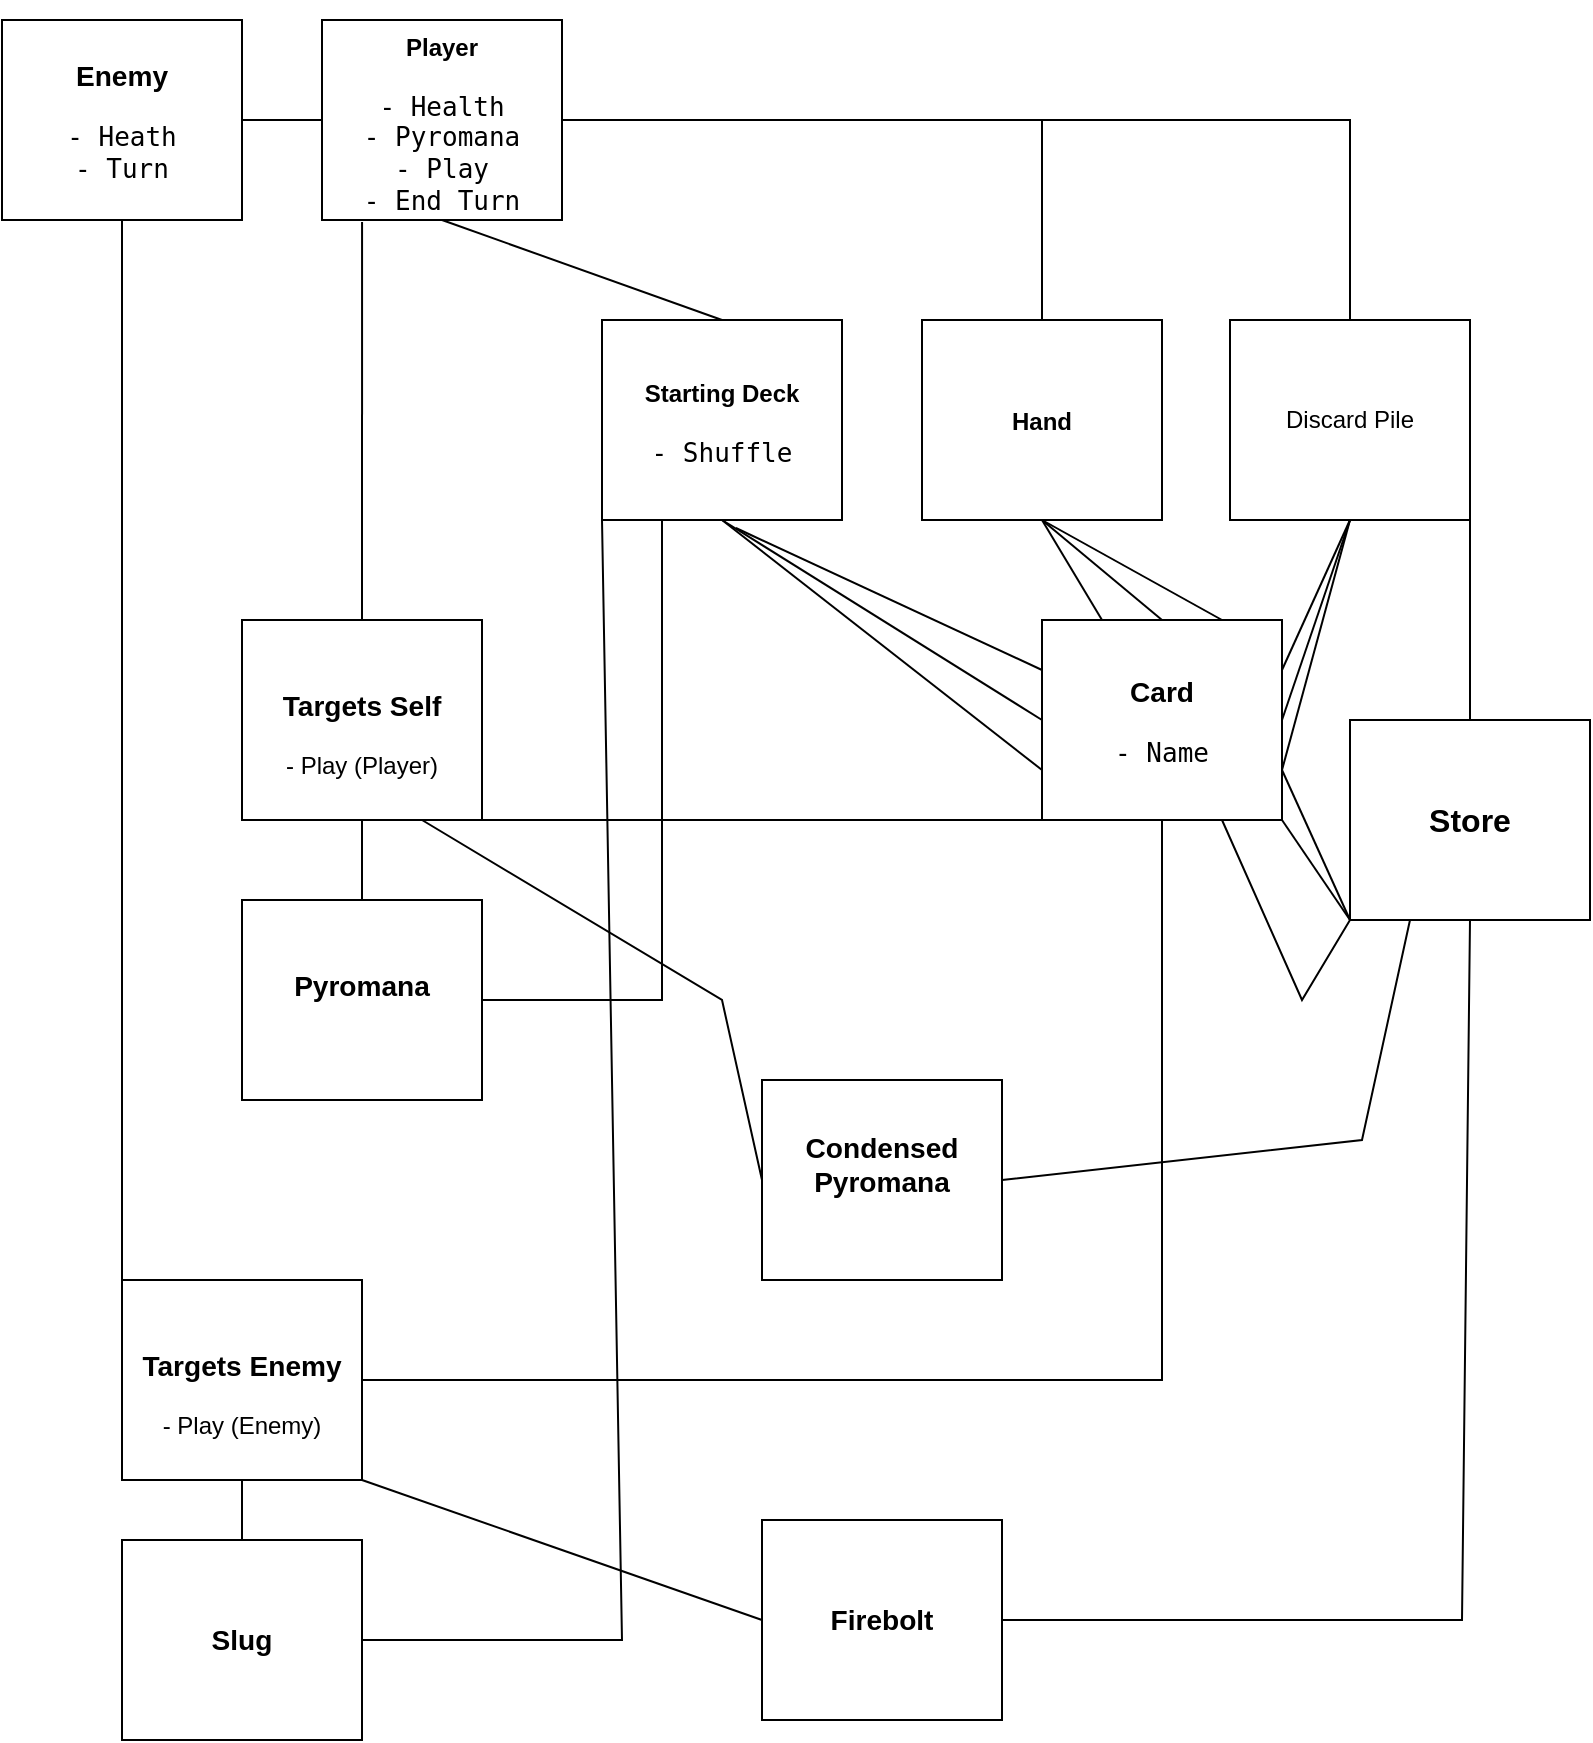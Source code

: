 <mxfile version="24.8.4">
  <diagram name="Page-1" id="t5Wb0asTRuvKsqMnSSx4">
    <mxGraphModel dx="1434" dy="753" grid="1" gridSize="10" guides="1" tooltips="1" connect="1" arrows="1" fold="1" page="1" pageScale="1" pageWidth="827" pageHeight="1169" math="0" shadow="0">
      <root>
        <mxCell id="0" />
        <mxCell id="1" parent="0" />
        <mxCell id="YrzJOqZfdvEQFL6Ilnsr-1" value="&lt;h3&gt;&lt;font style=&quot;font-size: 12px;&quot;&gt;Player&lt;/font&gt;&lt;/h3&gt;&lt;pre&gt;&lt;font size=&quot;3&quot;&gt;- Health&lt;br&gt;- Pyromana&lt;br&gt;- Play&lt;br&gt;- End Turn&lt;br&gt;&lt;/font&gt;&lt;/pre&gt;" style="rounded=0;whiteSpace=wrap;html=1;" vertex="1" parent="1">
          <mxGeometry x="180" y="200" width="120" height="100" as="geometry" />
        </mxCell>
        <mxCell id="YrzJOqZfdvEQFL6Ilnsr-2" value="&lt;h3&gt;&lt;font style=&quot;font-size: 12px;&quot;&gt;Starting Deck&lt;/font&gt;&lt;/h3&gt;&lt;pre&gt;&lt;font size=&quot;3&quot;&gt;- Shuffle&lt;br&gt;&lt;/font&gt;&lt;/pre&gt;" style="rounded=0;whiteSpace=wrap;html=1;" vertex="1" parent="1">
          <mxGeometry x="320" y="350" width="120" height="100" as="geometry" />
        </mxCell>
        <mxCell id="YrzJOqZfdvEQFL6Ilnsr-3" value="" style="endArrow=none;html=1;rounded=0;entryX=0.5;entryY=1;entryDx=0;entryDy=0;exitX=0.5;exitY=0;exitDx=0;exitDy=0;" edge="1" parent="1" source="YrzJOqZfdvEQFL6Ilnsr-2" target="YrzJOqZfdvEQFL6Ilnsr-1">
          <mxGeometry width="50" height="50" relative="1" as="geometry">
            <mxPoint x="610" y="500" as="sourcePoint" />
            <mxPoint x="660" y="450" as="targetPoint" />
          </mxGeometry>
        </mxCell>
        <mxCell id="YrzJOqZfdvEQFL6Ilnsr-4" value="&lt;h3&gt;&lt;font style=&quot;font-size: 12px;&quot;&gt;Hand&lt;/font&gt;&lt;/h3&gt;" style="rounded=0;whiteSpace=wrap;html=1;" vertex="1" parent="1">
          <mxGeometry x="480" y="350" width="120" height="100" as="geometry" />
        </mxCell>
        <mxCell id="YrzJOqZfdvEQFL6Ilnsr-5" value="Discard Pile" style="rounded=0;whiteSpace=wrap;html=1;" vertex="1" parent="1">
          <mxGeometry x="634" y="350" width="120" height="100" as="geometry" />
        </mxCell>
        <mxCell id="YrzJOqZfdvEQFL6Ilnsr-8" value="" style="endArrow=none;html=1;rounded=0;exitX=1;exitY=0.5;exitDx=0;exitDy=0;entryX=0.5;entryY=0;entryDx=0;entryDy=0;" edge="1" parent="1" source="YrzJOqZfdvEQFL6Ilnsr-1" target="YrzJOqZfdvEQFL6Ilnsr-4">
          <mxGeometry width="50" height="50" relative="1" as="geometry">
            <mxPoint x="570" y="250" as="sourcePoint" />
            <mxPoint x="620" y="200" as="targetPoint" />
            <Array as="points">
              <mxPoint x="540" y="250" />
            </Array>
          </mxGeometry>
        </mxCell>
        <mxCell id="YrzJOqZfdvEQFL6Ilnsr-9" value="" style="endArrow=none;html=1;rounded=0;entryX=0.5;entryY=0;entryDx=0;entryDy=0;" edge="1" parent="1" target="YrzJOqZfdvEQFL6Ilnsr-5">
          <mxGeometry width="50" height="50" relative="1" as="geometry">
            <mxPoint x="540" y="250" as="sourcePoint" />
            <mxPoint x="620" y="200" as="targetPoint" />
            <Array as="points">
              <mxPoint x="694" y="250" />
            </Array>
          </mxGeometry>
        </mxCell>
        <mxCell id="YrzJOqZfdvEQFL6Ilnsr-11" value="&lt;h3&gt;Enemy&lt;br&gt;&lt;/h3&gt;&lt;pre&gt;&lt;font size=&quot;3&quot;&gt;- Heath&lt;br&gt;- Turn&lt;br&gt;&lt;/font&gt;&lt;/pre&gt;" style="rounded=0;whiteSpace=wrap;html=1;" vertex="1" parent="1">
          <mxGeometry x="20" y="200" width="120" height="100" as="geometry" />
        </mxCell>
        <mxCell id="YrzJOqZfdvEQFL6Ilnsr-15" value="&lt;h3&gt;Card&lt;br&gt;&lt;/h3&gt;&lt;pre&gt;&lt;font size=&quot;3&quot;&gt;- Name&lt;br&gt;&lt;/font&gt;&lt;/pre&gt;" style="rounded=0;whiteSpace=wrap;html=1;" vertex="1" parent="1">
          <mxGeometry x="540" y="500" width="120" height="100" as="geometry" />
        </mxCell>
        <mxCell id="YrzJOqZfdvEQFL6Ilnsr-16" value="" style="endArrow=none;html=1;rounded=0;exitX=0.5;exitY=1;exitDx=0;exitDy=0;entryX=0;entryY=0.5;entryDx=0;entryDy=0;" edge="1" parent="1" source="YrzJOqZfdvEQFL6Ilnsr-2" target="YrzJOqZfdvEQFL6Ilnsr-15">
          <mxGeometry width="50" height="50" relative="1" as="geometry">
            <mxPoint x="570" y="430" as="sourcePoint" />
            <mxPoint x="620" y="380" as="targetPoint" />
          </mxGeometry>
        </mxCell>
        <mxCell id="YrzJOqZfdvEQFL6Ilnsr-17" value="" style="endArrow=none;html=1;rounded=0;exitX=0.558;exitY=1.04;exitDx=0;exitDy=0;exitPerimeter=0;entryX=0;entryY=0.25;entryDx=0;entryDy=0;" edge="1" parent="1" source="YrzJOqZfdvEQFL6Ilnsr-2" target="YrzJOqZfdvEQFL6Ilnsr-15">
          <mxGeometry width="50" height="50" relative="1" as="geometry">
            <mxPoint x="570" y="430" as="sourcePoint" />
            <mxPoint x="620" y="380" as="targetPoint" />
          </mxGeometry>
        </mxCell>
        <mxCell id="YrzJOqZfdvEQFL6Ilnsr-18" value="" style="endArrow=none;html=1;rounded=0;exitX=0.5;exitY=1;exitDx=0;exitDy=0;entryX=0;entryY=0.75;entryDx=0;entryDy=0;" edge="1" parent="1" source="YrzJOqZfdvEQFL6Ilnsr-2" target="YrzJOqZfdvEQFL6Ilnsr-15">
          <mxGeometry width="50" height="50" relative="1" as="geometry">
            <mxPoint x="570" y="430" as="sourcePoint" />
            <mxPoint x="620" y="380" as="targetPoint" />
          </mxGeometry>
        </mxCell>
        <mxCell id="YrzJOqZfdvEQFL6Ilnsr-19" value="" style="endArrow=none;html=1;rounded=0;exitX=0.5;exitY=1;exitDx=0;exitDy=0;entryX=0.5;entryY=0;entryDx=0;entryDy=0;" edge="1" parent="1" source="YrzJOqZfdvEQFL6Ilnsr-4" target="YrzJOqZfdvEQFL6Ilnsr-15">
          <mxGeometry width="50" height="50" relative="1" as="geometry">
            <mxPoint x="570" y="430" as="sourcePoint" />
            <mxPoint x="620" y="380" as="targetPoint" />
          </mxGeometry>
        </mxCell>
        <mxCell id="YrzJOqZfdvEQFL6Ilnsr-20" value="" style="endArrow=none;html=1;rounded=0;exitX=0.5;exitY=1;exitDx=0;exitDy=0;entryX=0.25;entryY=0;entryDx=0;entryDy=0;" edge="1" parent="1" source="YrzJOqZfdvEQFL6Ilnsr-4" target="YrzJOqZfdvEQFL6Ilnsr-15">
          <mxGeometry width="50" height="50" relative="1" as="geometry">
            <mxPoint x="570" y="430" as="sourcePoint" />
            <mxPoint x="620" y="380" as="targetPoint" />
          </mxGeometry>
        </mxCell>
        <mxCell id="YrzJOqZfdvEQFL6Ilnsr-21" value="" style="endArrow=none;html=1;rounded=0;entryX=0.75;entryY=0;entryDx=0;entryDy=0;" edge="1" parent="1" target="YrzJOqZfdvEQFL6Ilnsr-15">
          <mxGeometry width="50" height="50" relative="1" as="geometry">
            <mxPoint x="540" y="450" as="sourcePoint" />
            <mxPoint x="620" y="380" as="targetPoint" />
          </mxGeometry>
        </mxCell>
        <mxCell id="YrzJOqZfdvEQFL6Ilnsr-22" value="" style="endArrow=none;html=1;rounded=0;exitX=0.5;exitY=1;exitDx=0;exitDy=0;entryX=1;entryY=0.25;entryDx=0;entryDy=0;" edge="1" parent="1" source="YrzJOqZfdvEQFL6Ilnsr-5" target="YrzJOqZfdvEQFL6Ilnsr-15">
          <mxGeometry width="50" height="50" relative="1" as="geometry">
            <mxPoint x="570" y="430" as="sourcePoint" />
            <mxPoint x="620" y="380" as="targetPoint" />
          </mxGeometry>
        </mxCell>
        <mxCell id="YrzJOqZfdvEQFL6Ilnsr-23" value="" style="endArrow=none;html=1;rounded=0;exitX=0.5;exitY=1;exitDx=0;exitDy=0;entryX=1;entryY=0.5;entryDx=0;entryDy=0;" edge="1" parent="1" source="YrzJOqZfdvEQFL6Ilnsr-5" target="YrzJOqZfdvEQFL6Ilnsr-15">
          <mxGeometry width="50" height="50" relative="1" as="geometry">
            <mxPoint x="570" y="430" as="sourcePoint" />
            <mxPoint x="620" y="380" as="targetPoint" />
          </mxGeometry>
        </mxCell>
        <mxCell id="YrzJOqZfdvEQFL6Ilnsr-24" value="" style="endArrow=none;html=1;rounded=0;exitX=0.5;exitY=1;exitDx=0;exitDy=0;entryX=1;entryY=0.75;entryDx=0;entryDy=0;" edge="1" parent="1" source="YrzJOqZfdvEQFL6Ilnsr-5" target="YrzJOqZfdvEQFL6Ilnsr-15">
          <mxGeometry width="50" height="50" relative="1" as="geometry">
            <mxPoint x="570" y="430" as="sourcePoint" />
            <mxPoint x="620" y="380" as="targetPoint" />
          </mxGeometry>
        </mxCell>
        <mxCell id="YrzJOqZfdvEQFL6Ilnsr-28" value="" style="endArrow=none;html=1;rounded=0;exitX=0;exitY=0.5;exitDx=0;exitDy=0;entryX=1;entryY=0.5;entryDx=0;entryDy=0;" edge="1" parent="1" source="YrzJOqZfdvEQFL6Ilnsr-1" target="YrzJOqZfdvEQFL6Ilnsr-11">
          <mxGeometry width="50" height="50" relative="1" as="geometry">
            <mxPoint x="390" y="590" as="sourcePoint" />
            <mxPoint x="440" y="540" as="targetPoint" />
          </mxGeometry>
        </mxCell>
        <mxCell id="YrzJOqZfdvEQFL6Ilnsr-30" value="&lt;h3&gt;Targets Self&lt;/h3&gt;&lt;div&gt;- Play (Player)&lt;br&gt;&lt;/div&gt;" style="rounded=0;whiteSpace=wrap;html=1;" vertex="1" parent="1">
          <mxGeometry x="140" y="500" width="120" height="100" as="geometry" />
        </mxCell>
        <mxCell id="YrzJOqZfdvEQFL6Ilnsr-31" value="" style="endArrow=none;html=1;rounded=0;exitX=0.5;exitY=0;exitDx=0;exitDy=0;entryX=0.167;entryY=1.01;entryDx=0;entryDy=0;entryPerimeter=0;" edge="1" parent="1" source="YrzJOqZfdvEQFL6Ilnsr-30" target="YrzJOqZfdvEQFL6Ilnsr-1">
          <mxGeometry width="50" height="50" relative="1" as="geometry">
            <mxPoint x="390" y="590" as="sourcePoint" />
            <mxPoint x="440" y="540" as="targetPoint" />
          </mxGeometry>
        </mxCell>
        <mxCell id="YrzJOqZfdvEQFL6Ilnsr-34" value="" style="endArrow=none;html=1;rounded=0;exitX=0;exitY=1;exitDx=0;exitDy=0;entryX=1;entryY=1;entryDx=0;entryDy=0;" edge="1" parent="1" source="YrzJOqZfdvEQFL6Ilnsr-15" target="YrzJOqZfdvEQFL6Ilnsr-30">
          <mxGeometry width="50" height="50" relative="1" as="geometry">
            <mxPoint x="390" y="590" as="sourcePoint" />
            <mxPoint x="440" y="540" as="targetPoint" />
          </mxGeometry>
        </mxCell>
        <mxCell id="YrzJOqZfdvEQFL6Ilnsr-36" value="&lt;h3&gt;Targets Enemy&lt;/h3&gt;&lt;div&gt;- Play (Enemy)&lt;br&gt;&lt;/div&gt;" style="rounded=0;whiteSpace=wrap;html=1;" vertex="1" parent="1">
          <mxGeometry x="80" y="830" width="120" height="100" as="geometry" />
        </mxCell>
        <mxCell id="YrzJOqZfdvEQFL6Ilnsr-37" value="" style="endArrow=none;html=1;rounded=0;exitX=0.5;exitY=1;exitDx=0;exitDy=0;entryX=1;entryY=0.5;entryDx=0;entryDy=0;" edge="1" parent="1" source="YrzJOqZfdvEQFL6Ilnsr-15" target="YrzJOqZfdvEQFL6Ilnsr-36">
          <mxGeometry width="50" height="50" relative="1" as="geometry">
            <mxPoint x="390" y="590" as="sourcePoint" />
            <mxPoint x="440" y="540" as="targetPoint" />
            <Array as="points">
              <mxPoint x="600" y="880" />
            </Array>
          </mxGeometry>
        </mxCell>
        <mxCell id="YrzJOqZfdvEQFL6Ilnsr-38" value="" style="endArrow=none;html=1;rounded=0;exitX=0;exitY=0.5;exitDx=0;exitDy=0;entryX=0.5;entryY=1;entryDx=0;entryDy=0;" edge="1" parent="1" source="YrzJOqZfdvEQFL6Ilnsr-36" target="YrzJOqZfdvEQFL6Ilnsr-11">
          <mxGeometry width="50" height="50" relative="1" as="geometry">
            <mxPoint x="390" y="590" as="sourcePoint" />
            <mxPoint x="440" y="540" as="targetPoint" />
            <Array as="points">
              <mxPoint x="80" y="750" />
            </Array>
          </mxGeometry>
        </mxCell>
        <mxCell id="YrzJOqZfdvEQFL6Ilnsr-39" value="&lt;h3&gt;&lt;font size=&quot;3&quot;&gt;Store&lt;/font&gt;&lt;br&gt;&lt;/h3&gt;" style="rounded=0;whiteSpace=wrap;html=1;" vertex="1" parent="1">
          <mxGeometry x="694" y="550" width="120" height="100" as="geometry" />
        </mxCell>
        <mxCell id="YrzJOqZfdvEQFL6Ilnsr-41" value="" style="endArrow=none;html=1;rounded=0;exitX=1;exitY=1;exitDx=0;exitDy=0;entryX=0.5;entryY=0;entryDx=0;entryDy=0;" edge="1" parent="1" source="YrzJOqZfdvEQFL6Ilnsr-5" target="YrzJOqZfdvEQFL6Ilnsr-39">
          <mxGeometry width="50" height="50" relative="1" as="geometry">
            <mxPoint x="570" y="600" as="sourcePoint" />
            <mxPoint x="620" y="550" as="targetPoint" />
          </mxGeometry>
        </mxCell>
        <mxCell id="YrzJOqZfdvEQFL6Ilnsr-42" value="" style="endArrow=none;html=1;rounded=0;entryX=0;entryY=1;entryDx=0;entryDy=0;exitX=1;exitY=0.75;exitDx=0;exitDy=0;" edge="1" parent="1" source="YrzJOqZfdvEQFL6Ilnsr-15" target="YrzJOqZfdvEQFL6Ilnsr-39">
          <mxGeometry width="50" height="50" relative="1" as="geometry">
            <mxPoint x="570" y="600" as="sourcePoint" />
            <mxPoint x="620" y="550" as="targetPoint" />
          </mxGeometry>
        </mxCell>
        <mxCell id="YrzJOqZfdvEQFL6Ilnsr-43" value="" style="endArrow=none;html=1;rounded=0;entryX=0;entryY=1;entryDx=0;entryDy=0;exitX=1;exitY=1;exitDx=0;exitDy=0;" edge="1" parent="1" source="YrzJOqZfdvEQFL6Ilnsr-15" target="YrzJOqZfdvEQFL6Ilnsr-39">
          <mxGeometry width="50" height="50" relative="1" as="geometry">
            <mxPoint x="570" y="600" as="sourcePoint" />
            <mxPoint x="620" y="550" as="targetPoint" />
          </mxGeometry>
        </mxCell>
        <mxCell id="YrzJOqZfdvEQFL6Ilnsr-46" value="" style="endArrow=none;html=1;rounded=0;entryX=0;entryY=1;entryDx=0;entryDy=0;exitX=0.75;exitY=1;exitDx=0;exitDy=0;" edge="1" parent="1" source="YrzJOqZfdvEQFL6Ilnsr-15" target="YrzJOqZfdvEQFL6Ilnsr-39">
          <mxGeometry width="50" height="50" relative="1" as="geometry">
            <mxPoint x="570" y="600" as="sourcePoint" />
            <mxPoint x="620" y="550" as="targetPoint" />
            <Array as="points">
              <mxPoint x="670" y="690" />
            </Array>
          </mxGeometry>
        </mxCell>
        <mxCell id="YrzJOqZfdvEQFL6Ilnsr-48" value="&lt;h3&gt;Pyromana&lt;/h3&gt;&lt;div&gt;&lt;br&gt;&lt;/div&gt;" style="rounded=0;whiteSpace=wrap;html=1;" vertex="1" parent="1">
          <mxGeometry x="140" y="640" width="120" height="100" as="geometry" />
        </mxCell>
        <mxCell id="YrzJOqZfdvEQFL6Ilnsr-49" value="" style="endArrow=none;html=1;rounded=0;exitX=0.25;exitY=1;exitDx=0;exitDy=0;entryX=1;entryY=0.5;entryDx=0;entryDy=0;" edge="1" parent="1" source="YrzJOqZfdvEQFL6Ilnsr-2" target="YrzJOqZfdvEQFL6Ilnsr-48">
          <mxGeometry width="50" height="50" relative="1" as="geometry">
            <mxPoint x="570" y="750" as="sourcePoint" />
            <mxPoint x="620" y="700" as="targetPoint" />
            <Array as="points">
              <mxPoint x="350" y="690" />
            </Array>
          </mxGeometry>
        </mxCell>
        <mxCell id="YrzJOqZfdvEQFL6Ilnsr-50" value="" style="endArrow=none;html=1;rounded=0;entryX=0.5;entryY=1;entryDx=0;entryDy=0;exitX=0.5;exitY=0;exitDx=0;exitDy=0;" edge="1" parent="1" source="YrzJOqZfdvEQFL6Ilnsr-48" target="YrzJOqZfdvEQFL6Ilnsr-30">
          <mxGeometry width="50" height="50" relative="1" as="geometry">
            <mxPoint x="570" y="750" as="sourcePoint" />
            <mxPoint x="620" y="700" as="targetPoint" />
          </mxGeometry>
        </mxCell>
        <mxCell id="YrzJOqZfdvEQFL6Ilnsr-54" value="&lt;h3&gt;Slug&lt;/h3&gt;" style="rounded=0;whiteSpace=wrap;html=1;" vertex="1" parent="1">
          <mxGeometry x="80" y="960" width="120" height="100" as="geometry" />
        </mxCell>
        <mxCell id="YrzJOqZfdvEQFL6Ilnsr-55" value="" style="endArrow=none;html=1;rounded=0;exitX=0.5;exitY=0;exitDx=0;exitDy=0;entryX=0.5;entryY=1;entryDx=0;entryDy=0;" edge="1" parent="1" source="YrzJOqZfdvEQFL6Ilnsr-54" target="YrzJOqZfdvEQFL6Ilnsr-36">
          <mxGeometry width="50" height="50" relative="1" as="geometry">
            <mxPoint x="570" y="750" as="sourcePoint" />
            <mxPoint x="620" y="700" as="targetPoint" />
          </mxGeometry>
        </mxCell>
        <mxCell id="YrzJOqZfdvEQFL6Ilnsr-56" value="" style="endArrow=none;html=1;rounded=0;exitX=1;exitY=0.5;exitDx=0;exitDy=0;entryX=0;entryY=1;entryDx=0;entryDy=0;" edge="1" parent="1" source="YrzJOqZfdvEQFL6Ilnsr-54" target="YrzJOqZfdvEQFL6Ilnsr-2">
          <mxGeometry width="50" height="50" relative="1" as="geometry">
            <mxPoint x="570" y="750" as="sourcePoint" />
            <mxPoint x="620" y="700" as="targetPoint" />
            <Array as="points">
              <mxPoint x="330" y="1010" />
            </Array>
          </mxGeometry>
        </mxCell>
        <mxCell id="YrzJOqZfdvEQFL6Ilnsr-58" value="&lt;h3&gt;Condensed Pyromana&lt;/h3&gt;&lt;div&gt;&lt;br&gt;&lt;/div&gt;" style="rounded=0;whiteSpace=wrap;html=1;" vertex="1" parent="1">
          <mxGeometry x="400" y="730" width="120" height="100" as="geometry" />
        </mxCell>
        <mxCell id="YrzJOqZfdvEQFL6Ilnsr-59" value="&lt;h3&gt;Firebolt&lt;/h3&gt;" style="rounded=0;whiteSpace=wrap;html=1;" vertex="1" parent="1">
          <mxGeometry x="400" y="950" width="120" height="100" as="geometry" />
        </mxCell>
        <mxCell id="YrzJOqZfdvEQFL6Ilnsr-60" value="" style="endArrow=none;html=1;rounded=0;exitX=1;exitY=0.5;exitDx=0;exitDy=0;entryX=0.25;entryY=1;entryDx=0;entryDy=0;" edge="1" parent="1" source="YrzJOqZfdvEQFL6Ilnsr-58" target="YrzJOqZfdvEQFL6Ilnsr-39">
          <mxGeometry width="50" height="50" relative="1" as="geometry">
            <mxPoint x="570" y="780" as="sourcePoint" />
            <mxPoint x="620" y="730" as="targetPoint" />
            <Array as="points">
              <mxPoint x="700" y="760" />
            </Array>
          </mxGeometry>
        </mxCell>
        <mxCell id="YrzJOqZfdvEQFL6Ilnsr-61" value="" style="endArrow=none;html=1;rounded=0;exitX=0;exitY=0.5;exitDx=0;exitDy=0;entryX=0.75;entryY=1;entryDx=0;entryDy=0;" edge="1" parent="1" source="YrzJOqZfdvEQFL6Ilnsr-58" target="YrzJOqZfdvEQFL6Ilnsr-30">
          <mxGeometry width="50" height="50" relative="1" as="geometry">
            <mxPoint x="570" y="690" as="sourcePoint" />
            <mxPoint x="620" y="640" as="targetPoint" />
            <Array as="points">
              <mxPoint x="380" y="690" />
            </Array>
          </mxGeometry>
        </mxCell>
        <mxCell id="YrzJOqZfdvEQFL6Ilnsr-62" value="" style="endArrow=none;html=1;rounded=0;exitX=0.5;exitY=1;exitDx=0;exitDy=0;entryX=1;entryY=0.5;entryDx=0;entryDy=0;" edge="1" parent="1" source="YrzJOqZfdvEQFL6Ilnsr-39" target="YrzJOqZfdvEQFL6Ilnsr-59">
          <mxGeometry width="50" height="50" relative="1" as="geometry">
            <mxPoint x="570" y="690" as="sourcePoint" />
            <mxPoint x="620" y="640" as="targetPoint" />
            <Array as="points">
              <mxPoint x="750" y="1000" />
            </Array>
          </mxGeometry>
        </mxCell>
        <mxCell id="YrzJOqZfdvEQFL6Ilnsr-64" value="" style="endArrow=none;html=1;rounded=0;exitX=0;exitY=0.5;exitDx=0;exitDy=0;entryX=1;entryY=1;entryDx=0;entryDy=0;" edge="1" parent="1" source="YrzJOqZfdvEQFL6Ilnsr-59" target="YrzJOqZfdvEQFL6Ilnsr-36">
          <mxGeometry width="50" height="50" relative="1" as="geometry">
            <mxPoint x="570" y="750" as="sourcePoint" />
            <mxPoint x="620" y="700" as="targetPoint" />
          </mxGeometry>
        </mxCell>
      </root>
    </mxGraphModel>
  </diagram>
</mxfile>
